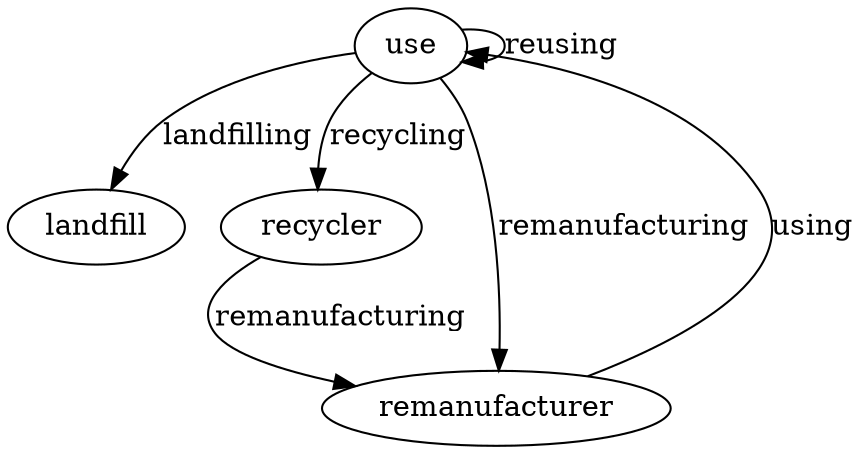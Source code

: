 digraph  {
	use -> use	 [label=reusing];
	use -> landfill	 [label=landfilling];
	use -> recycler	 [label=recycling];
	use -> remanufacturer	 [label=remanufacturing];
	recycler -> remanufacturer	 [label=remanufacturing];
	remanufacturer -> use	 [label=using];
}
